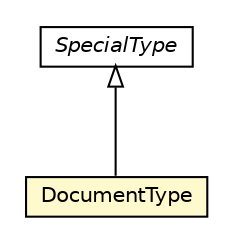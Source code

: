 #!/usr/local/bin/dot
#
# Class diagram 
# Generated by UMLGraph version R5_6-24-gf6e263 (http://www.umlgraph.org/)
#

digraph G {
	edge [fontname="Helvetica",fontsize=10,labelfontname="Helvetica",labelfontsize=10];
	node [fontname="Helvetica",fontsize=10,shape=plaintext];
	nodesep=0.25;
	ranksep=0.5;
	// io.reinert.requestor.types.SpecialType
	c7955 [label=<<table title="io.reinert.requestor.types.SpecialType" border="0" cellborder="1" cellspacing="0" cellpadding="2" port="p" href="./SpecialType.html">
		<tr><td><table border="0" cellspacing="0" cellpadding="1">
<tr><td align="center" balign="center"><font face="Helvetica-Oblique"> SpecialType </font></td></tr>
		</table></td></tr>
		</table>>, URL="./SpecialType.html", fontname="Helvetica", fontcolor="black", fontsize=10.0];
	// io.reinert.requestor.types.DocumentType
	c7956 [label=<<table title="io.reinert.requestor.types.DocumentType" border="0" cellborder="1" cellspacing="0" cellpadding="2" port="p" bgcolor="lemonChiffon" href="./DocumentType.html">
		<tr><td><table border="0" cellspacing="0" cellpadding="1">
<tr><td align="center" balign="center"> DocumentType </td></tr>
		</table></td></tr>
		</table>>, URL="./DocumentType.html", fontname="Helvetica", fontcolor="black", fontsize=10.0];
	//io.reinert.requestor.types.DocumentType extends io.reinert.requestor.types.SpecialType
	c7955:p -> c7956:p [dir=back,arrowtail=empty];
}

